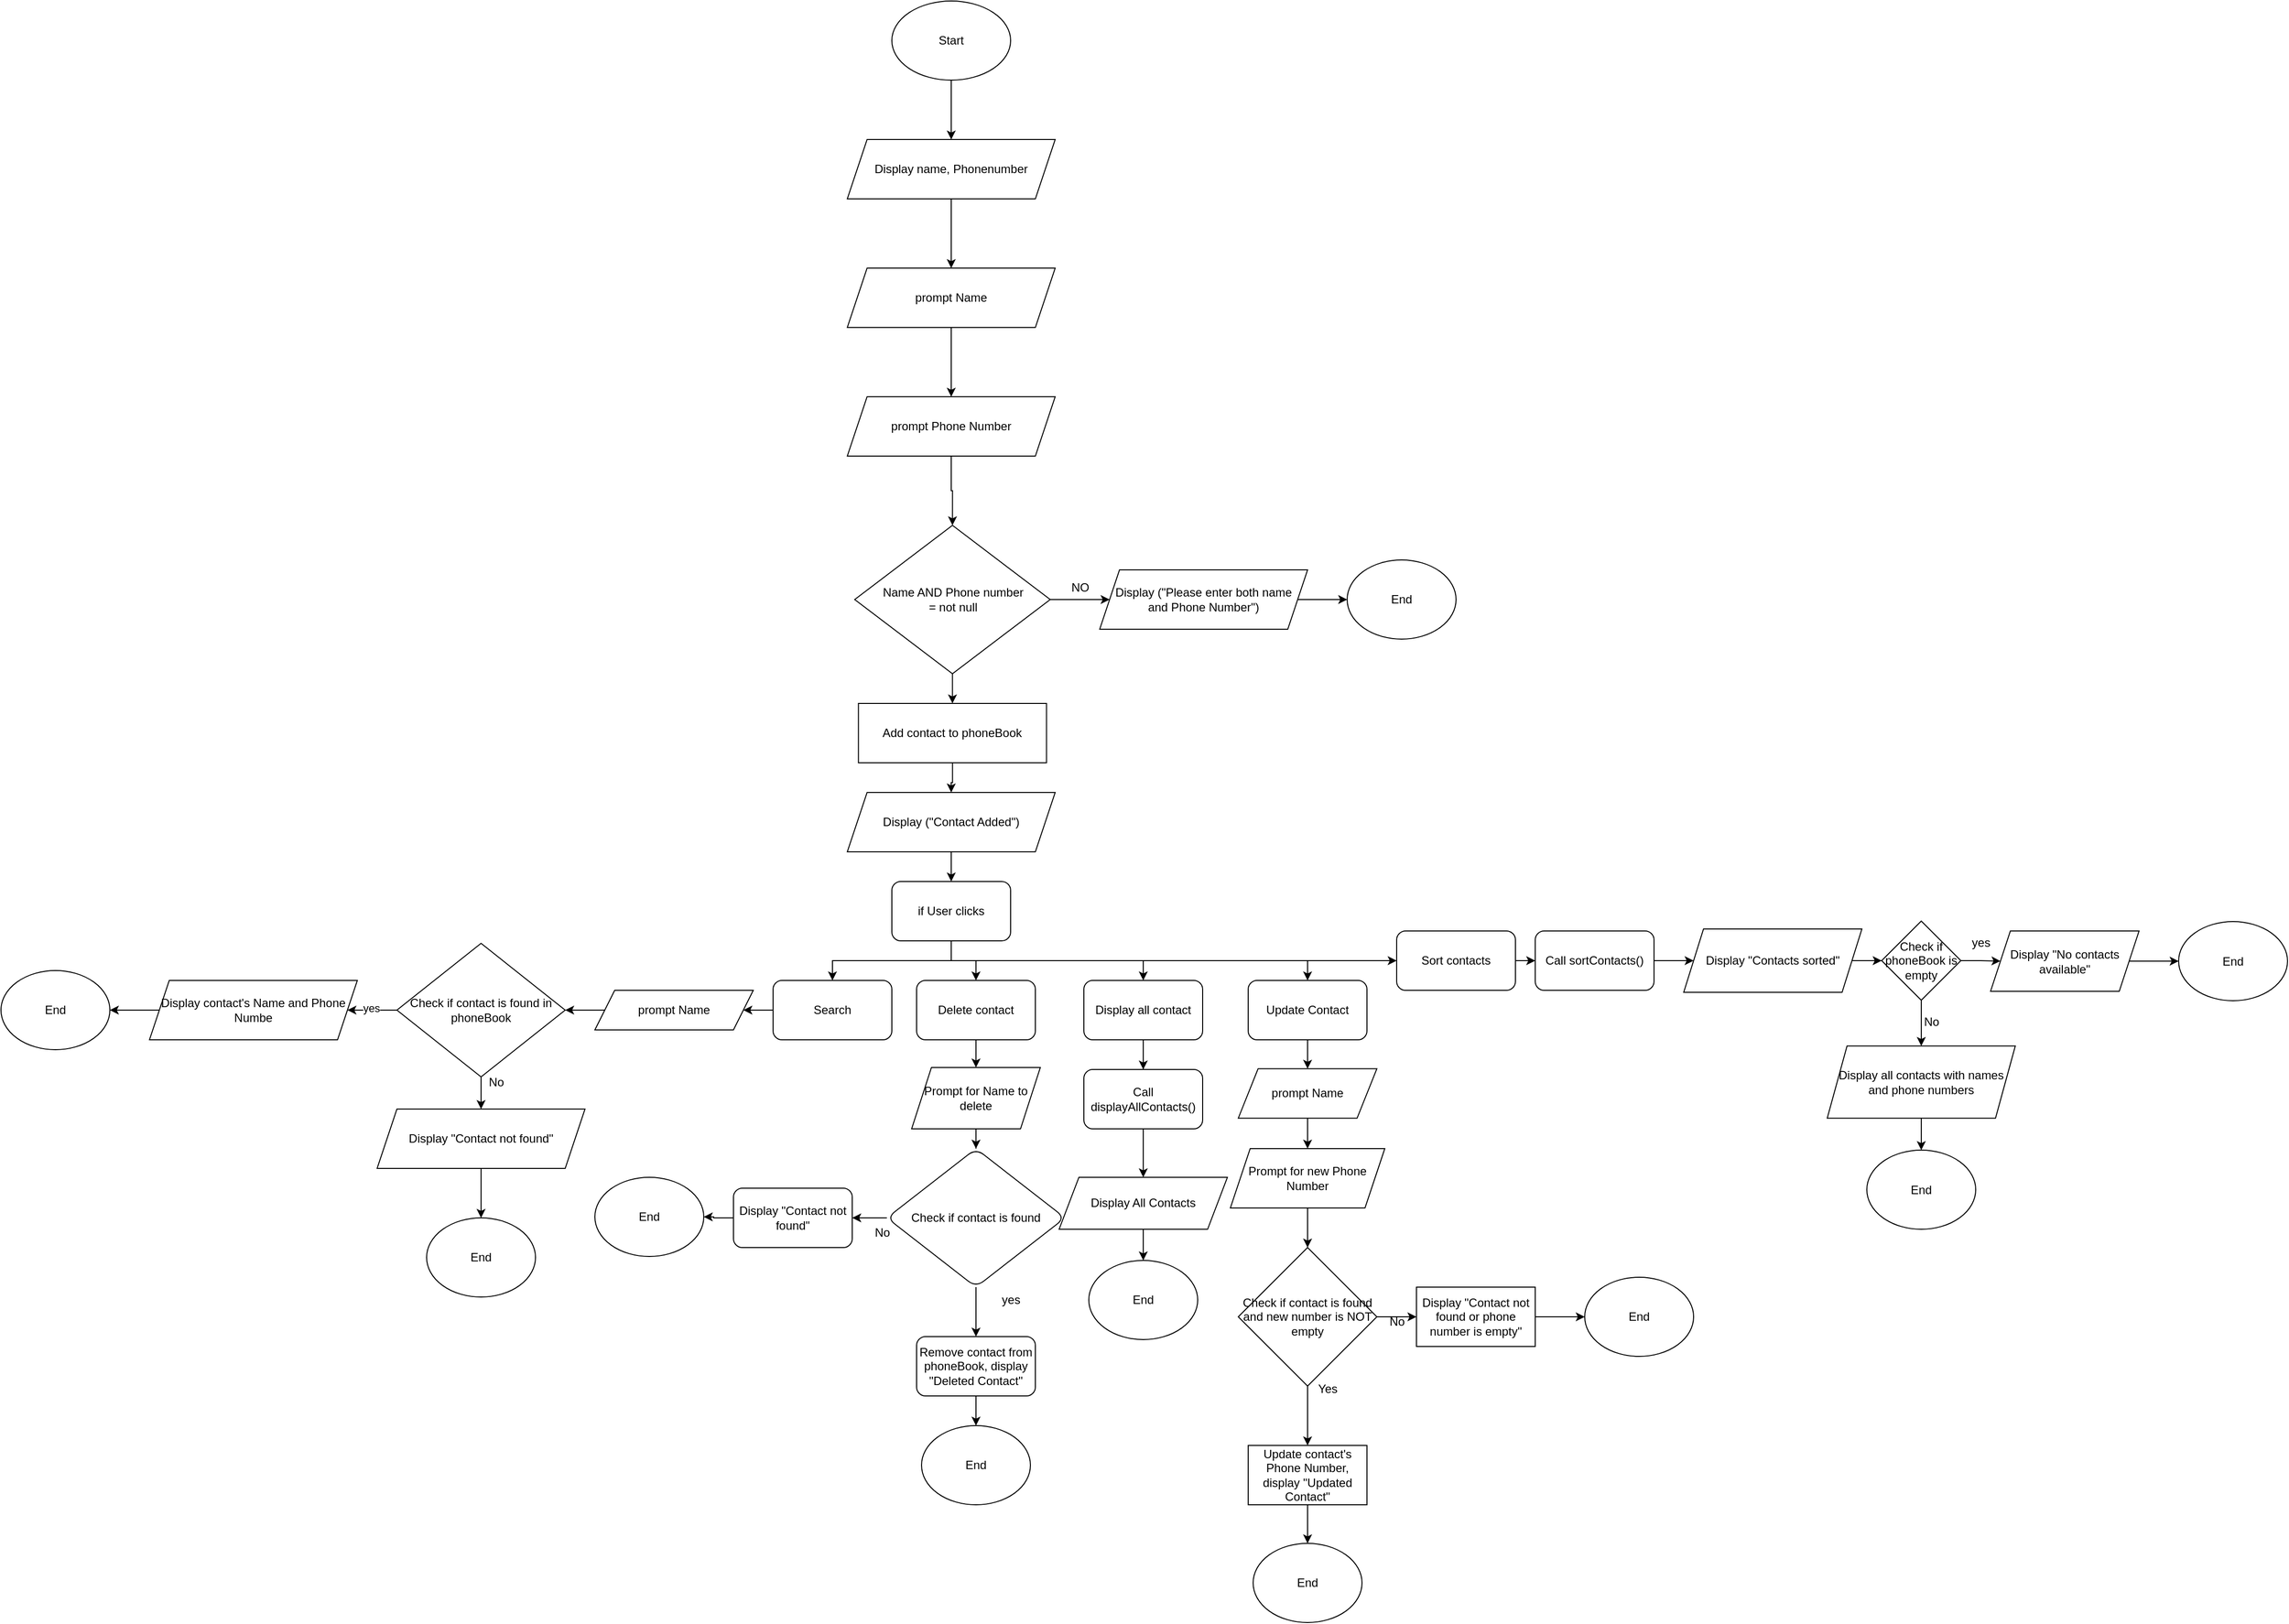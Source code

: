 <mxfile version="24.7.8">
  <diagram id="C5RBs43oDa-KdzZeNtuy" name="Page-1">
    <mxGraphModel dx="4700" dy="3270" grid="1" gridSize="10" guides="1" tooltips="1" connect="1" arrows="1" fold="1" page="0" pageScale="1" pageWidth="827" pageHeight="1169" math="0" shadow="0">
      <root>
        <mxCell id="WIyWlLk6GJQsqaUBKTNV-0" />
        <mxCell id="WIyWlLk6GJQsqaUBKTNV-1" parent="WIyWlLk6GJQsqaUBKTNV-0" />
        <mxCell id="WIyWlLk6GJQsqaUBKTNV-8" value="No" style="rounded=0;html=1;jettySize=auto;orthogonalLoop=1;fontSize=11;endArrow=block;endFill=0;endSize=8;strokeWidth=1;shadow=0;labelBackgroundColor=none;edgeStyle=orthogonalEdgeStyle;" parent="WIyWlLk6GJQsqaUBKTNV-1" target="WIyWlLk6GJQsqaUBKTNV-11" edge="1">
          <mxGeometry x="0.333" y="20" relative="1" as="geometry">
            <mxPoint as="offset" />
            <mxPoint x="620" y="420" as="sourcePoint" />
          </mxGeometry>
        </mxCell>
        <mxCell id="TOsEn3T-XmHmYIuwWndD-2" style="edgeStyle=orthogonalEdgeStyle;rounded=0;orthogonalLoop=1;jettySize=auto;html=1;" edge="1" parent="WIyWlLk6GJQsqaUBKTNV-1" source="TOsEn3T-XmHmYIuwWndD-0" target="TOsEn3T-XmHmYIuwWndD-1">
          <mxGeometry relative="1" as="geometry" />
        </mxCell>
        <mxCell id="TOsEn3T-XmHmYIuwWndD-0" value="Start" style="ellipse;whiteSpace=wrap;html=1;" vertex="1" parent="WIyWlLk6GJQsqaUBKTNV-1">
          <mxGeometry x="-60" y="-1169" width="120" height="80" as="geometry" />
        </mxCell>
        <mxCell id="TOsEn3T-XmHmYIuwWndD-10" style="edgeStyle=orthogonalEdgeStyle;rounded=0;orthogonalLoop=1;jettySize=auto;html=1;exitX=0.5;exitY=1;exitDx=0;exitDy=0;entryX=0.5;entryY=0;entryDx=0;entryDy=0;" edge="1" parent="WIyWlLk6GJQsqaUBKTNV-1" source="TOsEn3T-XmHmYIuwWndD-1" target="TOsEn3T-XmHmYIuwWndD-3">
          <mxGeometry relative="1" as="geometry" />
        </mxCell>
        <mxCell id="TOsEn3T-XmHmYIuwWndD-1" value="Display name, Phonenumber" style="shape=parallelogram;perimeter=parallelogramPerimeter;whiteSpace=wrap;html=1;fixedSize=1;" vertex="1" parent="WIyWlLk6GJQsqaUBKTNV-1">
          <mxGeometry x="-105" y="-1029" width="210" height="60" as="geometry" />
        </mxCell>
        <mxCell id="TOsEn3T-XmHmYIuwWndD-8" style="edgeStyle=orthogonalEdgeStyle;rounded=0;orthogonalLoop=1;jettySize=auto;html=1;exitX=0.5;exitY=1;exitDx=0;exitDy=0;entryX=0.5;entryY=0;entryDx=0;entryDy=0;" edge="1" parent="WIyWlLk6GJQsqaUBKTNV-1" source="TOsEn3T-XmHmYIuwWndD-3" target="TOsEn3T-XmHmYIuwWndD-7">
          <mxGeometry relative="1" as="geometry" />
        </mxCell>
        <mxCell id="TOsEn3T-XmHmYIuwWndD-3" value="prompt Name" style="shape=parallelogram;perimeter=parallelogramPerimeter;whiteSpace=wrap;html=1;fixedSize=1;" vertex="1" parent="WIyWlLk6GJQsqaUBKTNV-1">
          <mxGeometry x="-105" y="-899" width="210" height="60" as="geometry" />
        </mxCell>
        <mxCell id="TOsEn3T-XmHmYIuwWndD-12" style="edgeStyle=orthogonalEdgeStyle;rounded=0;orthogonalLoop=1;jettySize=auto;html=1;exitX=0.5;exitY=1;exitDx=0;exitDy=0;entryX=0.5;entryY=0;entryDx=0;entryDy=0;" edge="1" parent="WIyWlLk6GJQsqaUBKTNV-1" source="TOsEn3T-XmHmYIuwWndD-7" target="TOsEn3T-XmHmYIuwWndD-11">
          <mxGeometry relative="1" as="geometry" />
        </mxCell>
        <mxCell id="TOsEn3T-XmHmYIuwWndD-7" value="prompt Phone Number" style="shape=parallelogram;perimeter=parallelogramPerimeter;whiteSpace=wrap;html=1;fixedSize=1;" vertex="1" parent="WIyWlLk6GJQsqaUBKTNV-1">
          <mxGeometry x="-105" y="-769" width="210" height="60" as="geometry" />
        </mxCell>
        <mxCell id="TOsEn3T-XmHmYIuwWndD-14" style="edgeStyle=orthogonalEdgeStyle;rounded=0;orthogonalLoop=1;jettySize=auto;html=1;" edge="1" parent="WIyWlLk6GJQsqaUBKTNV-1" source="TOsEn3T-XmHmYIuwWndD-11" target="TOsEn3T-XmHmYIuwWndD-13">
          <mxGeometry relative="1" as="geometry" />
        </mxCell>
        <mxCell id="TOsEn3T-XmHmYIuwWndD-17" style="edgeStyle=orthogonalEdgeStyle;rounded=0;orthogonalLoop=1;jettySize=auto;html=1;entryX=0.5;entryY=0;entryDx=0;entryDy=0;" edge="1" parent="WIyWlLk6GJQsqaUBKTNV-1" source="TOsEn3T-XmHmYIuwWndD-11" target="TOsEn3T-XmHmYIuwWndD-16">
          <mxGeometry relative="1" as="geometry" />
        </mxCell>
        <mxCell id="TOsEn3T-XmHmYIuwWndD-11" value="Name AND Phone number&lt;div&gt;= not null&lt;/div&gt;" style="rhombus;whiteSpace=wrap;html=1;" vertex="1" parent="WIyWlLk6GJQsqaUBKTNV-1">
          <mxGeometry x="-97.5" y="-639" width="197.5" height="150" as="geometry" />
        </mxCell>
        <mxCell id="TOsEn3T-XmHmYIuwWndD-113" value="" style="edgeStyle=orthogonalEdgeStyle;rounded=0;orthogonalLoop=1;jettySize=auto;html=1;" edge="1" parent="WIyWlLk6GJQsqaUBKTNV-1" source="TOsEn3T-XmHmYIuwWndD-13" target="TOsEn3T-XmHmYIuwWndD-112">
          <mxGeometry relative="1" as="geometry" />
        </mxCell>
        <mxCell id="TOsEn3T-XmHmYIuwWndD-13" value="Display (&quot;Please enter both name&lt;div&gt;and Phone Number&quot;)&lt;/div&gt;" style="shape=parallelogram;perimeter=parallelogramPerimeter;whiteSpace=wrap;html=1;fixedSize=1;" vertex="1" parent="WIyWlLk6GJQsqaUBKTNV-1">
          <mxGeometry x="150" y="-594" width="210" height="60" as="geometry" />
        </mxCell>
        <mxCell id="TOsEn3T-XmHmYIuwWndD-15" value="NO" style="text;html=1;align=center;verticalAlign=middle;resizable=0;points=[];autosize=1;strokeColor=none;fillColor=none;" vertex="1" parent="WIyWlLk6GJQsqaUBKTNV-1">
          <mxGeometry x="110" y="-591" width="40" height="30" as="geometry" />
        </mxCell>
        <mxCell id="TOsEn3T-XmHmYIuwWndD-19" style="edgeStyle=orthogonalEdgeStyle;rounded=0;orthogonalLoop=1;jettySize=auto;html=1;" edge="1" parent="WIyWlLk6GJQsqaUBKTNV-1" source="TOsEn3T-XmHmYIuwWndD-16" target="TOsEn3T-XmHmYIuwWndD-18">
          <mxGeometry relative="1" as="geometry" />
        </mxCell>
        <mxCell id="TOsEn3T-XmHmYIuwWndD-16" value="Add contact to phoneBook" style="rounded=0;whiteSpace=wrap;html=1;" vertex="1" parent="WIyWlLk6GJQsqaUBKTNV-1">
          <mxGeometry x="-93.75" y="-459" width="190" height="60" as="geometry" />
        </mxCell>
        <mxCell id="TOsEn3T-XmHmYIuwWndD-22" style="edgeStyle=orthogonalEdgeStyle;rounded=0;orthogonalLoop=1;jettySize=auto;html=1;entryX=0.5;entryY=0;entryDx=0;entryDy=0;" edge="1" parent="WIyWlLk6GJQsqaUBKTNV-1" source="TOsEn3T-XmHmYIuwWndD-18" target="TOsEn3T-XmHmYIuwWndD-21">
          <mxGeometry relative="1" as="geometry" />
        </mxCell>
        <mxCell id="TOsEn3T-XmHmYIuwWndD-18" value="Display (&quot;Contact Added&lt;span style=&quot;background-color: initial;&quot;&gt;&quot;)&lt;/span&gt;" style="shape=parallelogram;perimeter=parallelogramPerimeter;whiteSpace=wrap;html=1;fixedSize=1;" vertex="1" parent="WIyWlLk6GJQsqaUBKTNV-1">
          <mxGeometry x="-105" y="-369" width="210" height="60" as="geometry" />
        </mxCell>
        <mxCell id="TOsEn3T-XmHmYIuwWndD-81" value="" style="edgeStyle=orthogonalEdgeStyle;rounded=0;orthogonalLoop=1;jettySize=auto;html=1;" edge="1" parent="WIyWlLk6GJQsqaUBKTNV-1" source="TOsEn3T-XmHmYIuwWndD-20" target="TOsEn3T-XmHmYIuwWndD-80">
          <mxGeometry relative="1" as="geometry" />
        </mxCell>
        <mxCell id="TOsEn3T-XmHmYIuwWndD-20" value="Sort contacts" style="rounded=1;whiteSpace=wrap;html=1;" vertex="1" parent="WIyWlLk6GJQsqaUBKTNV-1">
          <mxGeometry x="450" y="-229" width="120" height="60" as="geometry" />
        </mxCell>
        <mxCell id="TOsEn3T-XmHmYIuwWndD-31" style="edgeStyle=orthogonalEdgeStyle;rounded=0;orthogonalLoop=1;jettySize=auto;html=1;entryX=0.5;entryY=0;entryDx=0;entryDy=0;" edge="1" parent="WIyWlLk6GJQsqaUBKTNV-1" source="TOsEn3T-XmHmYIuwWndD-21" target="TOsEn3T-XmHmYIuwWndD-25">
          <mxGeometry relative="1" as="geometry" />
        </mxCell>
        <mxCell id="TOsEn3T-XmHmYIuwWndD-32" style="edgeStyle=orthogonalEdgeStyle;rounded=0;orthogonalLoop=1;jettySize=auto;html=1;entryX=0.5;entryY=0;entryDx=0;entryDy=0;" edge="1" parent="WIyWlLk6GJQsqaUBKTNV-1" source="TOsEn3T-XmHmYIuwWndD-21" target="TOsEn3T-XmHmYIuwWndD-24">
          <mxGeometry relative="1" as="geometry" />
        </mxCell>
        <mxCell id="TOsEn3T-XmHmYIuwWndD-33" style="edgeStyle=orthogonalEdgeStyle;rounded=0;orthogonalLoop=1;jettySize=auto;html=1;exitX=0.5;exitY=1;exitDx=0;exitDy=0;" edge="1" parent="WIyWlLk6GJQsqaUBKTNV-1" source="TOsEn3T-XmHmYIuwWndD-21" target="TOsEn3T-XmHmYIuwWndD-26">
          <mxGeometry relative="1" as="geometry">
            <mxPoint y="-199" as="sourcePoint" />
            <Array as="points">
              <mxPoint y="-199" />
              <mxPoint x="194" y="-199" />
            </Array>
          </mxGeometry>
        </mxCell>
        <mxCell id="TOsEn3T-XmHmYIuwWndD-34" style="edgeStyle=orthogonalEdgeStyle;rounded=0;orthogonalLoop=1;jettySize=auto;html=1;" edge="1" parent="WIyWlLk6GJQsqaUBKTNV-1" source="TOsEn3T-XmHmYIuwWndD-21" target="TOsEn3T-XmHmYIuwWndD-23">
          <mxGeometry relative="1" as="geometry">
            <Array as="points">
              <mxPoint y="-199" />
              <mxPoint x="360" y="-199" />
            </Array>
          </mxGeometry>
        </mxCell>
        <mxCell id="TOsEn3T-XmHmYIuwWndD-35" style="edgeStyle=orthogonalEdgeStyle;rounded=0;orthogonalLoop=1;jettySize=auto;html=1;" edge="1" parent="WIyWlLk6GJQsqaUBKTNV-1" source="TOsEn3T-XmHmYIuwWndD-21" target="TOsEn3T-XmHmYIuwWndD-20">
          <mxGeometry relative="1" as="geometry">
            <Array as="points">
              <mxPoint y="-199" />
              <mxPoint x="520" y="-199" />
            </Array>
          </mxGeometry>
        </mxCell>
        <mxCell id="TOsEn3T-XmHmYIuwWndD-21" value="if User clicks" style="rounded=1;whiteSpace=wrap;html=1;" vertex="1" parent="WIyWlLk6GJQsqaUBKTNV-1">
          <mxGeometry x="-60" y="-279" width="120" height="60" as="geometry" />
        </mxCell>
        <mxCell id="TOsEn3T-XmHmYIuwWndD-63" style="edgeStyle=orthogonalEdgeStyle;rounded=0;orthogonalLoop=1;jettySize=auto;html=1;" edge="1" parent="WIyWlLk6GJQsqaUBKTNV-1" source="TOsEn3T-XmHmYIuwWndD-23" target="TOsEn3T-XmHmYIuwWndD-61">
          <mxGeometry relative="1" as="geometry" />
        </mxCell>
        <mxCell id="TOsEn3T-XmHmYIuwWndD-23" value="Update Contact" style="rounded=1;whiteSpace=wrap;html=1;" vertex="1" parent="WIyWlLk6GJQsqaUBKTNV-1">
          <mxGeometry x="300" y="-179" width="120" height="60" as="geometry" />
        </mxCell>
        <mxCell id="TOsEn3T-XmHmYIuwWndD-47" value="" style="edgeStyle=orthogonalEdgeStyle;rounded=0;orthogonalLoop=1;jettySize=auto;html=1;entryX=0.5;entryY=0;entryDx=0;entryDy=0;" edge="1" parent="WIyWlLk6GJQsqaUBKTNV-1" source="TOsEn3T-XmHmYIuwWndD-24" target="TOsEn3T-XmHmYIuwWndD-60">
          <mxGeometry relative="1" as="geometry">
            <mxPoint x="40.0" y="-99" as="targetPoint" />
          </mxGeometry>
        </mxCell>
        <mxCell id="TOsEn3T-XmHmYIuwWndD-24" value="Delete contact" style="rounded=1;whiteSpace=wrap;html=1;" vertex="1" parent="WIyWlLk6GJQsqaUBKTNV-1">
          <mxGeometry x="-35" y="-179" width="120" height="60" as="geometry" />
        </mxCell>
        <mxCell id="TOsEn3T-XmHmYIuwWndD-30" style="edgeStyle=orthogonalEdgeStyle;rounded=0;orthogonalLoop=1;jettySize=auto;html=1;" edge="1" parent="WIyWlLk6GJQsqaUBKTNV-1" source="TOsEn3T-XmHmYIuwWndD-25" target="TOsEn3T-XmHmYIuwWndD-29">
          <mxGeometry relative="1" as="geometry" />
        </mxCell>
        <mxCell id="TOsEn3T-XmHmYIuwWndD-25" value="Search" style="rounded=1;whiteSpace=wrap;html=1;" vertex="1" parent="WIyWlLk6GJQsqaUBKTNV-1">
          <mxGeometry x="-180" y="-179" width="120" height="60" as="geometry" />
        </mxCell>
        <mxCell id="TOsEn3T-XmHmYIuwWndD-59" style="edgeStyle=orthogonalEdgeStyle;rounded=0;orthogonalLoop=1;jettySize=auto;html=1;exitX=0.5;exitY=1;exitDx=0;exitDy=0;entryX=0.5;entryY=0;entryDx=0;entryDy=0;" edge="1" parent="WIyWlLk6GJQsqaUBKTNV-1" source="TOsEn3T-XmHmYIuwWndD-26" target="TOsEn3T-XmHmYIuwWndD-58">
          <mxGeometry relative="1" as="geometry" />
        </mxCell>
        <mxCell id="TOsEn3T-XmHmYIuwWndD-84" value="" style="edgeStyle=orthogonalEdgeStyle;rounded=0;orthogonalLoop=1;jettySize=auto;html=1;" edge="1" parent="WIyWlLk6GJQsqaUBKTNV-1" source="TOsEn3T-XmHmYIuwWndD-26" target="TOsEn3T-XmHmYIuwWndD-83">
          <mxGeometry relative="1" as="geometry" />
        </mxCell>
        <mxCell id="TOsEn3T-XmHmYIuwWndD-26" value="Display all contact" style="rounded=1;whiteSpace=wrap;html=1;" vertex="1" parent="WIyWlLk6GJQsqaUBKTNV-1">
          <mxGeometry x="134" y="-179" width="120" height="60" as="geometry" />
        </mxCell>
        <mxCell id="TOsEn3T-XmHmYIuwWndD-27" style="edgeStyle=orthogonalEdgeStyle;rounded=0;orthogonalLoop=1;jettySize=auto;html=1;exitX=0.5;exitY=1;exitDx=0;exitDy=0;" edge="1" parent="WIyWlLk6GJQsqaUBKTNV-1" source="TOsEn3T-XmHmYIuwWndD-25" target="TOsEn3T-XmHmYIuwWndD-25">
          <mxGeometry relative="1" as="geometry" />
        </mxCell>
        <mxCell id="TOsEn3T-XmHmYIuwWndD-28" style="edgeStyle=orthogonalEdgeStyle;rounded=0;orthogonalLoop=1;jettySize=auto;html=1;exitX=0.5;exitY=1;exitDx=0;exitDy=0;" edge="1" parent="WIyWlLk6GJQsqaUBKTNV-1" source="TOsEn3T-XmHmYIuwWndD-24" target="TOsEn3T-XmHmYIuwWndD-24">
          <mxGeometry relative="1" as="geometry" />
        </mxCell>
        <mxCell id="TOsEn3T-XmHmYIuwWndD-37" style="edgeStyle=orthogonalEdgeStyle;rounded=0;orthogonalLoop=1;jettySize=auto;html=1;entryX=1;entryY=0.5;entryDx=0;entryDy=0;" edge="1" parent="WIyWlLk6GJQsqaUBKTNV-1" source="TOsEn3T-XmHmYIuwWndD-29" target="TOsEn3T-XmHmYIuwWndD-38">
          <mxGeometry relative="1" as="geometry">
            <mxPoint x="-410" y="-149" as="targetPoint" />
          </mxGeometry>
        </mxCell>
        <mxCell id="TOsEn3T-XmHmYIuwWndD-29" value="prompt Name" style="shape=parallelogram;perimeter=parallelogramPerimeter;whiteSpace=wrap;html=1;fixedSize=1;" vertex="1" parent="WIyWlLk6GJQsqaUBKTNV-1">
          <mxGeometry x="-360" y="-169" width="160" height="40" as="geometry" />
        </mxCell>
        <mxCell id="TOsEn3T-XmHmYIuwWndD-41" style="edgeStyle=orthogonalEdgeStyle;rounded=0;orthogonalLoop=1;jettySize=auto;html=1;entryX=1;entryY=0.5;entryDx=0;entryDy=0;" edge="1" parent="WIyWlLk6GJQsqaUBKTNV-1" source="TOsEn3T-XmHmYIuwWndD-38" target="TOsEn3T-XmHmYIuwWndD-40">
          <mxGeometry relative="1" as="geometry" />
        </mxCell>
        <mxCell id="TOsEn3T-XmHmYIuwWndD-42" value="yes" style="edgeLabel;html=1;align=center;verticalAlign=middle;resizable=0;points=[];" vertex="1" connectable="0" parent="TOsEn3T-XmHmYIuwWndD-41">
          <mxGeometry x="0.046" y="-2" relative="1" as="geometry">
            <mxPoint as="offset" />
          </mxGeometry>
        </mxCell>
        <mxCell id="TOsEn3T-XmHmYIuwWndD-44" style="edgeStyle=orthogonalEdgeStyle;rounded=0;orthogonalLoop=1;jettySize=auto;html=1;entryX=0.5;entryY=0;entryDx=0;entryDy=0;" edge="1" parent="WIyWlLk6GJQsqaUBKTNV-1" source="TOsEn3T-XmHmYIuwWndD-38" target="TOsEn3T-XmHmYIuwWndD-43">
          <mxGeometry relative="1" as="geometry" />
        </mxCell>
        <mxCell id="TOsEn3T-XmHmYIuwWndD-38" value="Check if contact is found in phoneBook" style="rhombus;whiteSpace=wrap;html=1;" vertex="1" parent="WIyWlLk6GJQsqaUBKTNV-1">
          <mxGeometry x="-560" y="-216.5" width="170" height="135" as="geometry" />
        </mxCell>
        <mxCell id="TOsEn3T-XmHmYIuwWndD-111" value="" style="edgeStyle=orthogonalEdgeStyle;rounded=0;orthogonalLoop=1;jettySize=auto;html=1;" edge="1" parent="WIyWlLk6GJQsqaUBKTNV-1" source="TOsEn3T-XmHmYIuwWndD-40" target="TOsEn3T-XmHmYIuwWndD-110">
          <mxGeometry relative="1" as="geometry" />
        </mxCell>
        <mxCell id="TOsEn3T-XmHmYIuwWndD-40" value="Display contact&#39;s Name and Phone Numbe" style="shape=parallelogram;perimeter=parallelogramPerimeter;whiteSpace=wrap;html=1;fixedSize=1;" vertex="1" parent="WIyWlLk6GJQsqaUBKTNV-1">
          <mxGeometry x="-810" y="-179" width="210" height="60" as="geometry" />
        </mxCell>
        <mxCell id="TOsEn3T-XmHmYIuwWndD-109" value="" style="edgeStyle=orthogonalEdgeStyle;rounded=0;orthogonalLoop=1;jettySize=auto;html=1;" edge="1" parent="WIyWlLk6GJQsqaUBKTNV-1" source="TOsEn3T-XmHmYIuwWndD-43" target="TOsEn3T-XmHmYIuwWndD-107">
          <mxGeometry relative="1" as="geometry" />
        </mxCell>
        <mxCell id="TOsEn3T-XmHmYIuwWndD-43" value="Display &quot;Contact not found&quot;" style="shape=parallelogram;perimeter=parallelogramPerimeter;whiteSpace=wrap;html=1;fixedSize=1;" vertex="1" parent="WIyWlLk6GJQsqaUBKTNV-1">
          <mxGeometry x="-580" y="-49" width="210" height="60" as="geometry" />
        </mxCell>
        <mxCell id="TOsEn3T-XmHmYIuwWndD-45" value="No" style="text;html=1;align=center;verticalAlign=middle;resizable=0;points=[];autosize=1;strokeColor=none;fillColor=none;" vertex="1" parent="WIyWlLk6GJQsqaUBKTNV-1">
          <mxGeometry x="-480" y="-91" width="40" height="30" as="geometry" />
        </mxCell>
        <mxCell id="TOsEn3T-XmHmYIuwWndD-49" value="" style="edgeStyle=orthogonalEdgeStyle;rounded=0;orthogonalLoop=1;jettySize=auto;html=1;exitX=0.5;exitY=1;exitDx=0;exitDy=0;" edge="1" parent="WIyWlLk6GJQsqaUBKTNV-1" source="TOsEn3T-XmHmYIuwWndD-60" target="TOsEn3T-XmHmYIuwWndD-48">
          <mxGeometry relative="1" as="geometry">
            <mxPoint x="40.0" y="-39" as="sourcePoint" />
          </mxGeometry>
        </mxCell>
        <mxCell id="TOsEn3T-XmHmYIuwWndD-51" value="" style="edgeStyle=orthogonalEdgeStyle;rounded=0;orthogonalLoop=1;jettySize=auto;html=1;" edge="1" parent="WIyWlLk6GJQsqaUBKTNV-1" source="TOsEn3T-XmHmYIuwWndD-48" target="TOsEn3T-XmHmYIuwWndD-50">
          <mxGeometry relative="1" as="geometry" />
        </mxCell>
        <mxCell id="TOsEn3T-XmHmYIuwWndD-54" value="" style="edgeStyle=orthogonalEdgeStyle;rounded=0;orthogonalLoop=1;jettySize=auto;html=1;" edge="1" parent="WIyWlLk6GJQsqaUBKTNV-1" source="TOsEn3T-XmHmYIuwWndD-48" target="TOsEn3T-XmHmYIuwWndD-53">
          <mxGeometry relative="1" as="geometry" />
        </mxCell>
        <mxCell id="TOsEn3T-XmHmYIuwWndD-48" value="Check if contact is found" style="rhombus;whiteSpace=wrap;html=1;rounded=1;" vertex="1" parent="WIyWlLk6GJQsqaUBKTNV-1">
          <mxGeometry x="-65" y="-9" width="180" height="140" as="geometry" />
        </mxCell>
        <mxCell id="TOsEn3T-XmHmYIuwWndD-104" value="" style="edgeStyle=orthogonalEdgeStyle;rounded=0;orthogonalLoop=1;jettySize=auto;html=1;" edge="1" parent="WIyWlLk6GJQsqaUBKTNV-1" source="TOsEn3T-XmHmYIuwWndD-50" target="TOsEn3T-XmHmYIuwWndD-103">
          <mxGeometry relative="1" as="geometry" />
        </mxCell>
        <mxCell id="TOsEn3T-XmHmYIuwWndD-50" value="Remove contact from phoneBook, display &quot;Deleted Contact&quot;" style="whiteSpace=wrap;html=1;rounded=1;" vertex="1" parent="WIyWlLk6GJQsqaUBKTNV-1">
          <mxGeometry x="-35" y="181" width="120" height="60" as="geometry" />
        </mxCell>
        <mxCell id="TOsEn3T-XmHmYIuwWndD-52" value="yes" style="text;html=1;align=center;verticalAlign=middle;resizable=0;points=[];autosize=1;strokeColor=none;fillColor=none;" vertex="1" parent="WIyWlLk6GJQsqaUBKTNV-1">
          <mxGeometry x="40" y="129" width="40" height="30" as="geometry" />
        </mxCell>
        <mxCell id="TOsEn3T-XmHmYIuwWndD-106" value="" style="edgeStyle=orthogonalEdgeStyle;rounded=0;orthogonalLoop=1;jettySize=auto;html=1;" edge="1" parent="WIyWlLk6GJQsqaUBKTNV-1" source="TOsEn3T-XmHmYIuwWndD-53" target="TOsEn3T-XmHmYIuwWndD-105">
          <mxGeometry relative="1" as="geometry" />
        </mxCell>
        <mxCell id="TOsEn3T-XmHmYIuwWndD-53" value="Display &quot;Contact not found&quot;" style="whiteSpace=wrap;html=1;rounded=1;" vertex="1" parent="WIyWlLk6GJQsqaUBKTNV-1">
          <mxGeometry x="-220" y="31" width="120" height="60" as="geometry" />
        </mxCell>
        <mxCell id="TOsEn3T-XmHmYIuwWndD-55" value="No" style="text;html=1;align=center;verticalAlign=middle;resizable=0;points=[];autosize=1;strokeColor=none;fillColor=none;" vertex="1" parent="WIyWlLk6GJQsqaUBKTNV-1">
          <mxGeometry x="-90" y="61" width="40" height="30" as="geometry" />
        </mxCell>
        <mxCell id="TOsEn3T-XmHmYIuwWndD-102" value="" style="edgeStyle=orthogonalEdgeStyle;rounded=0;orthogonalLoop=1;jettySize=auto;html=1;" edge="1" parent="WIyWlLk6GJQsqaUBKTNV-1" source="TOsEn3T-XmHmYIuwWndD-58" target="TOsEn3T-XmHmYIuwWndD-101">
          <mxGeometry relative="1" as="geometry" />
        </mxCell>
        <mxCell id="TOsEn3T-XmHmYIuwWndD-58" value="Display All Contacts" style="shape=parallelogram;perimeter=parallelogramPerimeter;whiteSpace=wrap;html=1;fixedSize=1;" vertex="1" parent="WIyWlLk6GJQsqaUBKTNV-1">
          <mxGeometry x="109" y="20" width="170" height="52.5" as="geometry" />
        </mxCell>
        <mxCell id="TOsEn3T-XmHmYIuwWndD-60" value="Prompt for Name to delete" style="shape=parallelogram;perimeter=parallelogramPerimeter;whiteSpace=wrap;html=1;fixedSize=1;" vertex="1" parent="WIyWlLk6GJQsqaUBKTNV-1">
          <mxGeometry x="-40" y="-91" width="130" height="62" as="geometry" />
        </mxCell>
        <mxCell id="TOsEn3T-XmHmYIuwWndD-65" style="edgeStyle=orthogonalEdgeStyle;rounded=0;orthogonalLoop=1;jettySize=auto;html=1;exitX=0.5;exitY=1;exitDx=0;exitDy=0;entryX=0.5;entryY=0;entryDx=0;entryDy=0;" edge="1" parent="WIyWlLk6GJQsqaUBKTNV-1" source="TOsEn3T-XmHmYIuwWndD-61" target="TOsEn3T-XmHmYIuwWndD-64">
          <mxGeometry relative="1" as="geometry" />
        </mxCell>
        <mxCell id="TOsEn3T-XmHmYIuwWndD-61" value="prompt Name" style="shape=parallelogram;perimeter=parallelogramPerimeter;whiteSpace=wrap;html=1;fixedSize=1;" vertex="1" parent="WIyWlLk6GJQsqaUBKTNV-1">
          <mxGeometry x="290" y="-89.75" width="140" height="50" as="geometry" />
        </mxCell>
        <mxCell id="TOsEn3T-XmHmYIuwWndD-64" value="&lt;div&gt;&lt;br&gt;&lt;/div&gt;&lt;div&gt;Prompt for new Phone Number&lt;/div&gt;&lt;div&gt;&lt;br&gt;&lt;/div&gt;" style="shape=parallelogram;perimeter=parallelogramPerimeter;whiteSpace=wrap;html=1;fixedSize=1;" vertex="1" parent="WIyWlLk6GJQsqaUBKTNV-1">
          <mxGeometry x="282" y="-9" width="156" height="60" as="geometry" />
        </mxCell>
        <mxCell id="TOsEn3T-XmHmYIuwWndD-69" value="" style="edgeStyle=orthogonalEdgeStyle;rounded=0;orthogonalLoop=1;jettySize=auto;html=1;exitX=0.5;exitY=1;exitDx=0;exitDy=0;" edge="1" parent="WIyWlLk6GJQsqaUBKTNV-1" source="TOsEn3T-XmHmYIuwWndD-64" target="TOsEn3T-XmHmYIuwWndD-68">
          <mxGeometry relative="1" as="geometry">
            <mxPoint x="360" y="140" as="sourcePoint" />
          </mxGeometry>
        </mxCell>
        <mxCell id="TOsEn3T-XmHmYIuwWndD-71" value="" style="edgeStyle=orthogonalEdgeStyle;rounded=0;orthogonalLoop=1;jettySize=auto;html=1;" edge="1" parent="WIyWlLk6GJQsqaUBKTNV-1" source="TOsEn3T-XmHmYIuwWndD-68" target="TOsEn3T-XmHmYIuwWndD-70">
          <mxGeometry relative="1" as="geometry" />
        </mxCell>
        <mxCell id="TOsEn3T-XmHmYIuwWndD-73" value="" style="edgeStyle=orthogonalEdgeStyle;rounded=0;orthogonalLoop=1;jettySize=auto;html=1;" edge="1" parent="WIyWlLk6GJQsqaUBKTNV-1" source="TOsEn3T-XmHmYIuwWndD-68" target="TOsEn3T-XmHmYIuwWndD-72">
          <mxGeometry relative="1" as="geometry" />
        </mxCell>
        <mxCell id="TOsEn3T-XmHmYIuwWndD-68" value="&lt;div&gt;&lt;br&gt;&lt;/div&gt;&lt;div&gt;&lt;div&gt;Check if contact is found and new number is NOT empty&lt;/div&gt;&lt;div&gt;&lt;br&gt;&lt;/div&gt;&lt;/div&gt;" style="rhombus;whiteSpace=wrap;html=1;" vertex="1" parent="WIyWlLk6GJQsqaUBKTNV-1">
          <mxGeometry x="290" y="91" width="140" height="140" as="geometry" />
        </mxCell>
        <mxCell id="TOsEn3T-XmHmYIuwWndD-98" value="" style="edgeStyle=orthogonalEdgeStyle;rounded=0;orthogonalLoop=1;jettySize=auto;html=1;" edge="1" parent="WIyWlLk6GJQsqaUBKTNV-1" source="TOsEn3T-XmHmYIuwWndD-70" target="TOsEn3T-XmHmYIuwWndD-97">
          <mxGeometry relative="1" as="geometry" />
        </mxCell>
        <mxCell id="TOsEn3T-XmHmYIuwWndD-70" value="Display &quot;Contact not found or phone number is empty&quot;" style="whiteSpace=wrap;html=1;" vertex="1" parent="WIyWlLk6GJQsqaUBKTNV-1">
          <mxGeometry x="470" y="131" width="120" height="60" as="geometry" />
        </mxCell>
        <mxCell id="TOsEn3T-XmHmYIuwWndD-100" value="" style="edgeStyle=orthogonalEdgeStyle;rounded=0;orthogonalLoop=1;jettySize=auto;html=1;" edge="1" parent="WIyWlLk6GJQsqaUBKTNV-1" source="TOsEn3T-XmHmYIuwWndD-72" target="TOsEn3T-XmHmYIuwWndD-99">
          <mxGeometry relative="1" as="geometry" />
        </mxCell>
        <mxCell id="TOsEn3T-XmHmYIuwWndD-72" value="Update contact&#39;s Phone Number, display &quot;Updated Contact&quot;" style="whiteSpace=wrap;html=1;" vertex="1" parent="WIyWlLk6GJQsqaUBKTNV-1">
          <mxGeometry x="300" y="291" width="120" height="60" as="geometry" />
        </mxCell>
        <mxCell id="TOsEn3T-XmHmYIuwWndD-74" value="Yes" style="text;html=1;align=center;verticalAlign=middle;resizable=0;points=[];autosize=1;strokeColor=none;fillColor=none;" vertex="1" parent="WIyWlLk6GJQsqaUBKTNV-1">
          <mxGeometry x="360" y="219" width="40" height="30" as="geometry" />
        </mxCell>
        <mxCell id="TOsEn3T-XmHmYIuwWndD-75" value="No" style="text;html=1;align=center;verticalAlign=middle;resizable=0;points=[];autosize=1;strokeColor=none;fillColor=none;" vertex="1" parent="WIyWlLk6GJQsqaUBKTNV-1">
          <mxGeometry x="430" y="151" width="40" height="30" as="geometry" />
        </mxCell>
        <mxCell id="TOsEn3T-XmHmYIuwWndD-86" value="" style="edgeStyle=orthogonalEdgeStyle;rounded=0;orthogonalLoop=1;jettySize=auto;html=1;" edge="1" parent="WIyWlLk6GJQsqaUBKTNV-1" source="TOsEn3T-XmHmYIuwWndD-78" target="TOsEn3T-XmHmYIuwWndD-85">
          <mxGeometry relative="1" as="geometry" />
        </mxCell>
        <mxCell id="TOsEn3T-XmHmYIuwWndD-78" value="&lt;div&gt;&lt;br&gt;&lt;/div&gt;&lt;div&gt;Display &quot;Contacts sorted&quot;&lt;/div&gt;&lt;div&gt;&lt;br&gt;&lt;/div&gt;" style="shape=parallelogram;perimeter=parallelogramPerimeter;whiteSpace=wrap;html=1;fixedSize=1;" vertex="1" parent="WIyWlLk6GJQsqaUBKTNV-1">
          <mxGeometry x="740" y="-231" width="180" height="64" as="geometry" />
        </mxCell>
        <mxCell id="TOsEn3T-XmHmYIuwWndD-82" value="" style="edgeStyle=orthogonalEdgeStyle;rounded=0;orthogonalLoop=1;jettySize=auto;html=1;" edge="1" parent="WIyWlLk6GJQsqaUBKTNV-1" source="TOsEn3T-XmHmYIuwWndD-80" target="TOsEn3T-XmHmYIuwWndD-78">
          <mxGeometry relative="1" as="geometry" />
        </mxCell>
        <mxCell id="TOsEn3T-XmHmYIuwWndD-80" value="Call sortContacts()" style="whiteSpace=wrap;html=1;rounded=1;" vertex="1" parent="WIyWlLk6GJQsqaUBKTNV-1">
          <mxGeometry x="590" y="-229" width="120" height="60" as="geometry" />
        </mxCell>
        <mxCell id="TOsEn3T-XmHmYIuwWndD-83" value="Call displayAllContacts()" style="whiteSpace=wrap;html=1;rounded=1;" vertex="1" parent="WIyWlLk6GJQsqaUBKTNV-1">
          <mxGeometry x="134" y="-89" width="120" height="60" as="geometry" />
        </mxCell>
        <mxCell id="TOsEn3T-XmHmYIuwWndD-89" value="" style="edgeStyle=orthogonalEdgeStyle;rounded=0;orthogonalLoop=1;jettySize=auto;html=1;" edge="1" parent="WIyWlLk6GJQsqaUBKTNV-1" source="TOsEn3T-XmHmYIuwWndD-85" target="TOsEn3T-XmHmYIuwWndD-88">
          <mxGeometry relative="1" as="geometry" />
        </mxCell>
        <mxCell id="TOsEn3T-XmHmYIuwWndD-90" value="" style="edgeStyle=orthogonalEdgeStyle;rounded=0;orthogonalLoop=1;jettySize=auto;html=1;" edge="1" parent="WIyWlLk6GJQsqaUBKTNV-1" source="TOsEn3T-XmHmYIuwWndD-85" target="TOsEn3T-XmHmYIuwWndD-87">
          <mxGeometry relative="1" as="geometry" />
        </mxCell>
        <mxCell id="TOsEn3T-XmHmYIuwWndD-85" value="Check if phoneBook is empty" style="rhombus;whiteSpace=wrap;html=1;" vertex="1" parent="WIyWlLk6GJQsqaUBKTNV-1">
          <mxGeometry x="940" y="-239" width="80" height="80" as="geometry" />
        </mxCell>
        <mxCell id="TOsEn3T-XmHmYIuwWndD-94" value="" style="edgeStyle=orthogonalEdgeStyle;rounded=0;orthogonalLoop=1;jettySize=auto;html=1;" edge="1" parent="WIyWlLk6GJQsqaUBKTNV-1" source="TOsEn3T-XmHmYIuwWndD-87" target="TOsEn3T-XmHmYIuwWndD-93">
          <mxGeometry relative="1" as="geometry" />
        </mxCell>
        <mxCell id="TOsEn3T-XmHmYIuwWndD-87" value="&lt;div&gt;Display &quot;No contacts available&quot;&lt;br&gt;&lt;/div&gt;" style="shape=parallelogram;perimeter=parallelogramPerimeter;whiteSpace=wrap;html=1;fixedSize=1;" vertex="1" parent="WIyWlLk6GJQsqaUBKTNV-1">
          <mxGeometry x="1050" y="-229" width="150" height="61" as="geometry" />
        </mxCell>
        <mxCell id="TOsEn3T-XmHmYIuwWndD-96" value="" style="edgeStyle=orthogonalEdgeStyle;rounded=0;orthogonalLoop=1;jettySize=auto;html=1;" edge="1" parent="WIyWlLk6GJQsqaUBKTNV-1" source="TOsEn3T-XmHmYIuwWndD-88" target="TOsEn3T-XmHmYIuwWndD-95">
          <mxGeometry relative="1" as="geometry" />
        </mxCell>
        <mxCell id="TOsEn3T-XmHmYIuwWndD-88" value="&lt;div&gt;Display all contacts with names and phone numbers&lt;br&gt;&lt;/div&gt;" style="shape=parallelogram;perimeter=parallelogramPerimeter;whiteSpace=wrap;html=1;fixedSize=1;" vertex="1" parent="WIyWlLk6GJQsqaUBKTNV-1">
          <mxGeometry x="885" y="-112.75" width="190" height="73" as="geometry" />
        </mxCell>
        <mxCell id="TOsEn3T-XmHmYIuwWndD-91" value="yes" style="text;html=1;align=center;verticalAlign=middle;resizable=0;points=[];autosize=1;strokeColor=none;fillColor=none;" vertex="1" parent="WIyWlLk6GJQsqaUBKTNV-1">
          <mxGeometry x="1020" y="-232" width="40" height="30" as="geometry" />
        </mxCell>
        <mxCell id="TOsEn3T-XmHmYIuwWndD-92" value="No" style="text;html=1;align=center;verticalAlign=middle;resizable=0;points=[];autosize=1;strokeColor=none;fillColor=none;" vertex="1" parent="WIyWlLk6GJQsqaUBKTNV-1">
          <mxGeometry x="970" y="-152" width="40" height="30" as="geometry" />
        </mxCell>
        <mxCell id="TOsEn3T-XmHmYIuwWndD-93" value="End" style="ellipse;whiteSpace=wrap;html=1;" vertex="1" parent="WIyWlLk6GJQsqaUBKTNV-1">
          <mxGeometry x="1240" y="-238.5" width="110" height="80" as="geometry" />
        </mxCell>
        <mxCell id="TOsEn3T-XmHmYIuwWndD-95" value="End" style="ellipse;whiteSpace=wrap;html=1;" vertex="1" parent="WIyWlLk6GJQsqaUBKTNV-1">
          <mxGeometry x="925" y="-7.5" width="110" height="80" as="geometry" />
        </mxCell>
        <mxCell id="TOsEn3T-XmHmYIuwWndD-97" value="End" style="ellipse;whiteSpace=wrap;html=1;" vertex="1" parent="WIyWlLk6GJQsqaUBKTNV-1">
          <mxGeometry x="640" y="121" width="110" height="80" as="geometry" />
        </mxCell>
        <mxCell id="TOsEn3T-XmHmYIuwWndD-99" value="End" style="ellipse;whiteSpace=wrap;html=1;" vertex="1" parent="WIyWlLk6GJQsqaUBKTNV-1">
          <mxGeometry x="305" y="390" width="110" height="80" as="geometry" />
        </mxCell>
        <mxCell id="TOsEn3T-XmHmYIuwWndD-101" value="End" style="ellipse;whiteSpace=wrap;html=1;" vertex="1" parent="WIyWlLk6GJQsqaUBKTNV-1">
          <mxGeometry x="139" y="104" width="110" height="80" as="geometry" />
        </mxCell>
        <mxCell id="TOsEn3T-XmHmYIuwWndD-103" value="End" style="ellipse;whiteSpace=wrap;html=1;" vertex="1" parent="WIyWlLk6GJQsqaUBKTNV-1">
          <mxGeometry x="-30" y="271" width="110" height="80" as="geometry" />
        </mxCell>
        <mxCell id="TOsEn3T-XmHmYIuwWndD-105" value="End" style="ellipse;whiteSpace=wrap;html=1;" vertex="1" parent="WIyWlLk6GJQsqaUBKTNV-1">
          <mxGeometry x="-360" y="20" width="110" height="80" as="geometry" />
        </mxCell>
        <mxCell id="TOsEn3T-XmHmYIuwWndD-107" value="End" style="ellipse;whiteSpace=wrap;html=1;" vertex="1" parent="WIyWlLk6GJQsqaUBKTNV-1">
          <mxGeometry x="-530" y="61" width="110" height="80" as="geometry" />
        </mxCell>
        <mxCell id="TOsEn3T-XmHmYIuwWndD-110" value="End" style="ellipse;whiteSpace=wrap;html=1;" vertex="1" parent="WIyWlLk6GJQsqaUBKTNV-1">
          <mxGeometry x="-960" y="-189" width="110" height="80" as="geometry" />
        </mxCell>
        <mxCell id="TOsEn3T-XmHmYIuwWndD-112" value="End" style="ellipse;whiteSpace=wrap;html=1;" vertex="1" parent="WIyWlLk6GJQsqaUBKTNV-1">
          <mxGeometry x="400" y="-604" width="110" height="80" as="geometry" />
        </mxCell>
      </root>
    </mxGraphModel>
  </diagram>
</mxfile>

